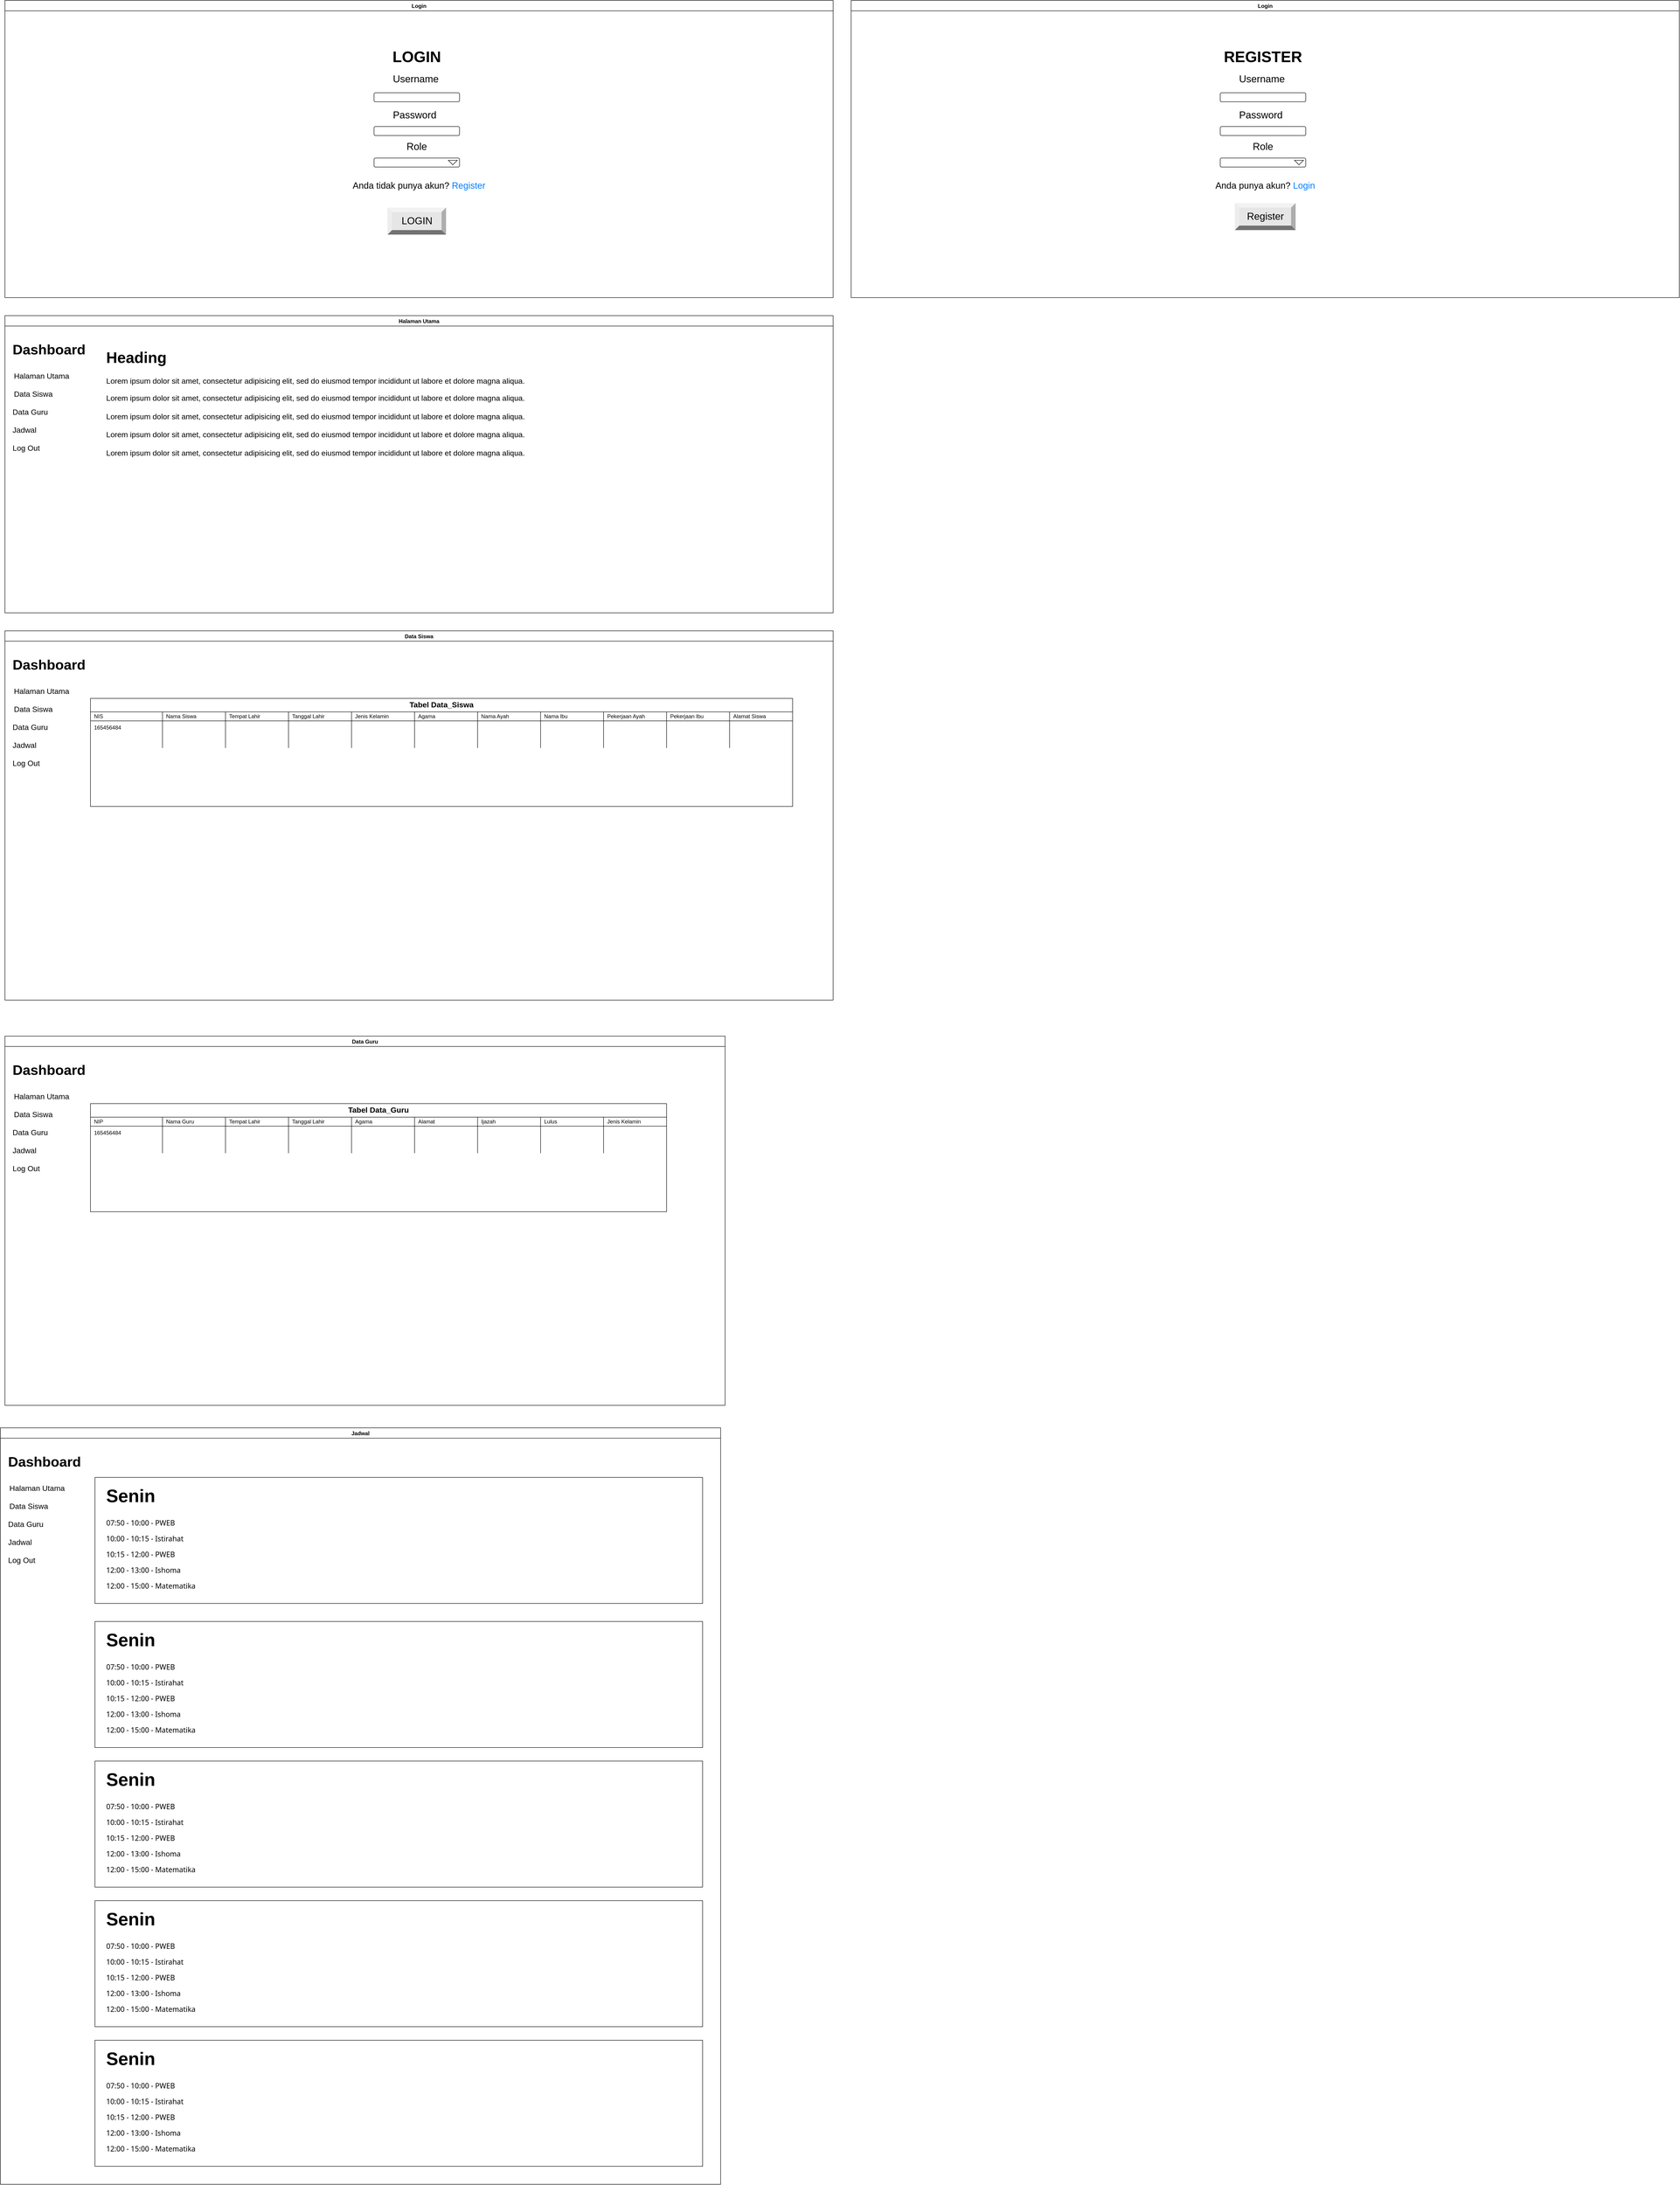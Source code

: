 <mxfile version="13.9.9" type="device"><diagram id="_TJygNR_TSS7_OoeCH7G" name="Halaman-1"><mxGraphModel dx="3122" dy="814" grid="1" gridSize="10" guides="1" tooltips="1" connect="1" arrows="1" fold="1" page="1" pageScale="1" pageWidth="850" pageHeight="1100" math="0" shadow="0"><root><mxCell id="0"/><mxCell id="1" parent="0"/><mxCell id="vBkJI62McE_5IzDWL4hA-1" value="Login" style="swimlane;" parent="1" vertex="1"><mxGeometry x="-990" y="70" width="1840" height="660" as="geometry"/></mxCell><mxCell id="vBkJI62McE_5IzDWL4hA-2" value="LOGIN" style="text;html=1;strokeColor=none;fillColor=none;align=center;verticalAlign=middle;whiteSpace=wrap;rounded=0;fontSize=34;fontStyle=1" parent="vBkJI62McE_5IzDWL4hA-1" vertex="1"><mxGeometry x="835" y="100" width="160" height="50" as="geometry"/></mxCell><mxCell id="vBkJI62McE_5IzDWL4hA-4" value="Username" style="text;html=1;strokeColor=none;fillColor=none;align=left;verticalAlign=middle;whiteSpace=wrap;rounded=0;fontSize=22;" parent="vBkJI62McE_5IzDWL4hA-1" vertex="1"><mxGeometry x="860" y="160" width="160" height="30" as="geometry"/></mxCell><mxCell id="vBkJI62McE_5IzDWL4hA-5" value="" style="rounded=1;whiteSpace=wrap;html=1;fontSize=22;align=left;" parent="vBkJI62McE_5IzDWL4hA-1" vertex="1"><mxGeometry x="820" y="205" width="190" height="20" as="geometry"/></mxCell><mxCell id="vBkJI62McE_5IzDWL4hA-6" value="Password" style="text;html=1;strokeColor=none;fillColor=none;align=left;verticalAlign=middle;whiteSpace=wrap;rounded=0;fontSize=22;" parent="vBkJI62McE_5IzDWL4hA-1" vertex="1"><mxGeometry x="860" y="240" width="160" height="30" as="geometry"/></mxCell><mxCell id="vBkJI62McE_5IzDWL4hA-7" value="" style="rounded=1;whiteSpace=wrap;html=1;fontSize=22;align=left;" parent="vBkJI62McE_5IzDWL4hA-1" vertex="1"><mxGeometry x="820" y="280" width="190" height="20" as="geometry"/></mxCell><mxCell id="vBkJI62McE_5IzDWL4hA-8" value="Role" style="text;html=1;strokeColor=none;fillColor=none;align=center;verticalAlign=middle;whiteSpace=wrap;rounded=0;fontSize=22;" parent="vBkJI62McE_5IzDWL4hA-1" vertex="1"><mxGeometry x="835" y="310" width="160" height="30" as="geometry"/></mxCell><mxCell id="vBkJI62McE_5IzDWL4hA-9" value="" style="rounded=1;whiteSpace=wrap;html=1;fontSize=22;align=left;" parent="vBkJI62McE_5IzDWL4hA-1" vertex="1"><mxGeometry x="820" y="350" width="190" height="20" as="geometry"/></mxCell><mxCell id="vBkJI62McE_5IzDWL4hA-11" value="" style="triangle;whiteSpace=wrap;html=1;fontSize=22;align=left;rotation=90;" parent="vBkJI62McE_5IzDWL4hA-1" vertex="1"><mxGeometry x="990" y="350" width="10" height="20" as="geometry"/></mxCell><mxCell id="vBkJI62McE_5IzDWL4hA-12" value="LOGIN" style="labelPosition=center;verticalLabelPosition=middle;align=center;html=1;shape=mxgraph.basic.shaded_button;dx=10;fillColor=#E6E6E6;strokeColor=none;fontSize=22;" parent="vBkJI62McE_5IzDWL4hA-1" vertex="1"><mxGeometry x="850" y="460" width="130" height="60" as="geometry"/></mxCell><mxCell id="4W642zy3MK9fVpCW1B2S-124" value="Anda tidak punya akun? &lt;font color=&quot;#007fff&quot; style=&quot;font-size: 20px;&quot;&gt;Register&lt;/font&gt;" style="text;html=1;strokeColor=none;fillColor=none;align=center;verticalAlign=middle;whiteSpace=wrap;rounded=0;fontSize=20;" vertex="1" parent="vBkJI62McE_5IzDWL4hA-1"><mxGeometry x="745" y="390" width="350" height="40" as="geometry"/></mxCell><mxCell id="vBkJI62McE_5IzDWL4hA-13" value="Halaman Utama" style="swimlane;startSize=23;" parent="1" vertex="1"><mxGeometry x="-990" y="770" width="1840" height="660" as="geometry"/></mxCell><mxCell id="vBkJI62McE_5IzDWL4hA-14" value="Dashboard" style="text;html=1;strokeColor=none;fillColor=none;align=center;verticalAlign=middle;whiteSpace=wrap;rounded=0;fontSize=31;fontStyle=1" parent="vBkJI62McE_5IzDWL4hA-13" vertex="1"><mxGeometry x="17.5" y="50" width="160" height="50" as="geometry"/></mxCell><mxCell id="4W642zy3MK9fVpCW1B2S-1" value="Halaman Utama" style="text;html=1;strokeColor=none;fillColor=none;align=left;verticalAlign=middle;whiteSpace=wrap;rounded=0;fontSize=17;" vertex="1" parent="vBkJI62McE_5IzDWL4hA-13"><mxGeometry x="17.5" y="120" width="155" height="30" as="geometry"/></mxCell><mxCell id="4W642zy3MK9fVpCW1B2S-2" value="Data Siswa" style="text;html=1;strokeColor=none;fillColor=none;align=left;verticalAlign=middle;whiteSpace=wrap;rounded=0;fontSize=17;" vertex="1" parent="vBkJI62McE_5IzDWL4hA-13"><mxGeometry x="17.5" y="160" width="155" height="30" as="geometry"/></mxCell><mxCell id="4W642zy3MK9fVpCW1B2S-3" value="Data Guru" style="text;html=1;strokeColor=none;fillColor=none;align=left;verticalAlign=middle;whiteSpace=wrap;rounded=0;fontSize=17;" vertex="1" parent="vBkJI62McE_5IzDWL4hA-13"><mxGeometry x="15" y="200" width="155" height="30" as="geometry"/></mxCell><mxCell id="4W642zy3MK9fVpCW1B2S-4" value="Jadwal" style="text;html=1;strokeColor=none;fillColor=none;align=left;verticalAlign=middle;whiteSpace=wrap;rounded=0;fontSize=17;" vertex="1" parent="vBkJI62McE_5IzDWL4hA-13"><mxGeometry x="15" y="240" width="155" height="30" as="geometry"/></mxCell><mxCell id="4W642zy3MK9fVpCW1B2S-5" value="Log Out" style="text;html=1;strokeColor=none;fillColor=none;align=left;verticalAlign=middle;whiteSpace=wrap;rounded=0;fontSize=17;" vertex="1" parent="vBkJI62McE_5IzDWL4hA-13"><mxGeometry x="15" y="280" width="155" height="30" as="geometry"/></mxCell><mxCell id="4W642zy3MK9fVpCW1B2S-6" value="&lt;h1&gt;Heading&lt;/h1&gt;&lt;p&gt;Lorem ipsum dolor sit amet, consectetur adipisicing elit, sed do eiusmod tempor incididunt ut labore et dolore magna aliqua.&amp;nbsp;&lt;/p&gt;Lorem ipsum dolor sit amet, consectetur adipisicing elit, sed do eiusmod tempor incididunt ut labore et dolore magna aliqua.&lt;br&gt;&lt;br&gt;Lorem ipsum dolor sit amet, consectetur adipisicing elit, sed do eiusmod tempor incididunt ut labore et dolore magna aliqua.&lt;br&gt;&lt;br&gt;Lorem ipsum dolor sit amet, consectetur adipisicing elit, sed do eiusmod tempor incididunt ut labore et dolore magna aliqua.&lt;br&gt;&lt;br&gt;Lorem ipsum dolor sit amet, consectetur adipisicing elit, sed do eiusmod tempor incididunt ut labore et dolore magna aliqua." style="text;html=1;strokeColor=none;fillColor=none;spacing=5;spacingTop=-20;whiteSpace=wrap;overflow=hidden;rounded=0;fontSize=17;align=left;" vertex="1" parent="vBkJI62McE_5IzDWL4hA-13"><mxGeometry x="220" y="60" width="1000" height="300" as="geometry"/></mxCell><mxCell id="4W642zy3MK9fVpCW1B2S-7" value="Data Siswa" style="swimlane;" vertex="1" parent="1"><mxGeometry x="-990" y="1470" width="1840" height="820" as="geometry"/></mxCell><mxCell id="4W642zy3MK9fVpCW1B2S-8" value="Dashboard" style="text;html=1;strokeColor=none;fillColor=none;align=center;verticalAlign=middle;whiteSpace=wrap;rounded=0;fontSize=31;fontStyle=1" vertex="1" parent="4W642zy3MK9fVpCW1B2S-7"><mxGeometry x="17.5" y="50" width="160" height="50" as="geometry"/></mxCell><mxCell id="4W642zy3MK9fVpCW1B2S-9" value="Halaman Utama" style="text;html=1;strokeColor=none;fillColor=none;align=left;verticalAlign=middle;whiteSpace=wrap;rounded=0;fontSize=17;" vertex="1" parent="4W642zy3MK9fVpCW1B2S-7"><mxGeometry x="17.5" y="120" width="155" height="30" as="geometry"/></mxCell><mxCell id="4W642zy3MK9fVpCW1B2S-10" value="Data Siswa" style="text;html=1;strokeColor=none;fillColor=none;align=left;verticalAlign=middle;whiteSpace=wrap;rounded=0;fontSize=17;" vertex="1" parent="4W642zy3MK9fVpCW1B2S-7"><mxGeometry x="17.5" y="160" width="155" height="30" as="geometry"/></mxCell><mxCell id="4W642zy3MK9fVpCW1B2S-11" value="Data Guru" style="text;html=1;strokeColor=none;fillColor=none;align=left;verticalAlign=middle;whiteSpace=wrap;rounded=0;fontSize=17;" vertex="1" parent="4W642zy3MK9fVpCW1B2S-7"><mxGeometry x="15" y="200" width="155" height="30" as="geometry"/></mxCell><mxCell id="4W642zy3MK9fVpCW1B2S-12" value="Jadwal" style="text;html=1;strokeColor=none;fillColor=none;align=left;verticalAlign=middle;whiteSpace=wrap;rounded=0;fontSize=17;" vertex="1" parent="4W642zy3MK9fVpCW1B2S-7"><mxGeometry x="15" y="240" width="155" height="30" as="geometry"/></mxCell><mxCell id="4W642zy3MK9fVpCW1B2S-13" value="Log Out" style="text;html=1;strokeColor=none;fillColor=none;align=left;verticalAlign=middle;whiteSpace=wrap;rounded=0;fontSize=17;" vertex="1" parent="4W642zy3MK9fVpCW1B2S-7"><mxGeometry x="15" y="280" width="155" height="30" as="geometry"/></mxCell><mxCell id="4W642zy3MK9fVpCW1B2S-29" value="Tabel Data_Siswa" style="shape=table;html=1;whiteSpace=wrap;startSize=30;container=1;collapsible=0;childLayout=tableLayout;fixedRows=1;rowLines=0;fontStyle=1;align=center;fillColor=#FFFFFF;fontSize=17;" vertex="1" parent="4W642zy3MK9fVpCW1B2S-7"><mxGeometry x="190" y="150" width="1560" height="240" as="geometry"/></mxCell><mxCell id="4W642zy3MK9fVpCW1B2S-30" value="" style="shape=partialRectangle;html=1;whiteSpace=wrap;collapsible=0;dropTarget=0;pointerEvents=0;fillColor=none;top=0;left=0;bottom=1;right=0;points=[[0,0.5],[1,0.5]];portConstraint=eastwest;" vertex="1" parent="4W642zy3MK9fVpCW1B2S-29"><mxGeometry y="30" width="1560" height="20" as="geometry"/></mxCell><mxCell id="4W642zy3MK9fVpCW1B2S-32" value="NIS" style="shape=partialRectangle;html=1;whiteSpace=wrap;connectable=0;fillColor=none;top=0;left=0;bottom=0;right=0;align=left;spacingLeft=6;overflow=hidden;" vertex="1" parent="4W642zy3MK9fVpCW1B2S-30"><mxGeometry width="160" height="20" as="geometry"/></mxCell><mxCell id="4W642zy3MK9fVpCW1B2S-39" value="Nama Siswa" style="shape=partialRectangle;html=1;whiteSpace=wrap;connectable=0;fillColor=none;top=0;left=0;bottom=0;right=0;align=left;spacingLeft=6;overflow=hidden;" vertex="1" parent="4W642zy3MK9fVpCW1B2S-30"><mxGeometry x="160" width="140" height="20" as="geometry"/></mxCell><mxCell id="4W642zy3MK9fVpCW1B2S-42" value="Tempat Lahir" style="shape=partialRectangle;html=1;whiteSpace=wrap;connectable=0;fillColor=none;top=0;left=0;bottom=0;right=0;align=left;spacingLeft=6;overflow=hidden;" vertex="1" parent="4W642zy3MK9fVpCW1B2S-30"><mxGeometry x="300" width="140" height="20" as="geometry"/></mxCell><mxCell id="4W642zy3MK9fVpCW1B2S-45" value="Tanggal Lahir" style="shape=partialRectangle;html=1;whiteSpace=wrap;connectable=0;fillColor=none;top=0;left=0;bottom=0;right=0;align=left;spacingLeft=6;overflow=hidden;" vertex="1" parent="4W642zy3MK9fVpCW1B2S-30"><mxGeometry x="440" width="140" height="20" as="geometry"/></mxCell><mxCell id="4W642zy3MK9fVpCW1B2S-48" value="Jenis Kelamin" style="shape=partialRectangle;html=1;whiteSpace=wrap;connectable=0;fillColor=none;top=0;left=0;bottom=0;right=0;align=left;spacingLeft=6;overflow=hidden;" vertex="1" parent="4W642zy3MK9fVpCW1B2S-30"><mxGeometry x="580" width="140" height="20" as="geometry"/></mxCell><mxCell id="4W642zy3MK9fVpCW1B2S-51" value="Agama" style="shape=partialRectangle;html=1;whiteSpace=wrap;connectable=0;fillColor=none;top=0;left=0;bottom=0;right=0;align=left;spacingLeft=6;overflow=hidden;" vertex="1" parent="4W642zy3MK9fVpCW1B2S-30"><mxGeometry x="720" width="140" height="20" as="geometry"/></mxCell><mxCell id="4W642zy3MK9fVpCW1B2S-54" value="Nama Ayah" style="shape=partialRectangle;html=1;whiteSpace=wrap;connectable=0;fillColor=none;top=0;left=0;bottom=0;right=0;align=left;spacingLeft=6;overflow=hidden;" vertex="1" parent="4W642zy3MK9fVpCW1B2S-30"><mxGeometry x="860" width="140" height="20" as="geometry"/></mxCell><mxCell id="4W642zy3MK9fVpCW1B2S-57" value="Nama Ibu" style="shape=partialRectangle;html=1;whiteSpace=wrap;connectable=0;fillColor=none;top=0;left=0;bottom=0;right=0;align=left;spacingLeft=6;overflow=hidden;" vertex="1" parent="4W642zy3MK9fVpCW1B2S-30"><mxGeometry x="1000" width="140" height="20" as="geometry"/></mxCell><mxCell id="4W642zy3MK9fVpCW1B2S-60" value="Pekerjaan Ayah" style="shape=partialRectangle;html=1;whiteSpace=wrap;connectable=0;fillColor=none;top=0;left=0;bottom=0;right=0;align=left;spacingLeft=6;overflow=hidden;" vertex="1" parent="4W642zy3MK9fVpCW1B2S-30"><mxGeometry x="1140" width="140" height="20" as="geometry"/></mxCell><mxCell id="4W642zy3MK9fVpCW1B2S-63" value="Pekerjaan Ibu" style="shape=partialRectangle;html=1;whiteSpace=wrap;connectable=0;fillColor=none;top=0;left=0;bottom=0;right=0;align=left;spacingLeft=6;overflow=hidden;" vertex="1" parent="4W642zy3MK9fVpCW1B2S-30"><mxGeometry x="1280" width="140" height="20" as="geometry"/></mxCell><mxCell id="4W642zy3MK9fVpCW1B2S-66" value="Alamat Siswa" style="shape=partialRectangle;html=1;whiteSpace=wrap;connectable=0;fillColor=none;top=0;left=0;bottom=0;right=0;align=left;spacingLeft=6;overflow=hidden;" vertex="1" parent="4W642zy3MK9fVpCW1B2S-30"><mxGeometry x="1420" width="140" height="20" as="geometry"/></mxCell><mxCell id="4W642zy3MK9fVpCW1B2S-33" value="" style="shape=partialRectangle;html=1;whiteSpace=wrap;collapsible=0;dropTarget=0;pointerEvents=0;fillColor=none;top=0;left=0;bottom=0;right=0;points=[[0,0.5],[1,0.5]];portConstraint=eastwest;" vertex="1" parent="4W642zy3MK9fVpCW1B2S-29"><mxGeometry y="50" width="1560" height="30" as="geometry"/></mxCell><mxCell id="4W642zy3MK9fVpCW1B2S-35" value="165456484" style="shape=partialRectangle;html=1;whiteSpace=wrap;connectable=0;fillColor=none;top=0;left=0;bottom=0;right=0;align=left;spacingLeft=6;overflow=hidden;" vertex="1" parent="4W642zy3MK9fVpCW1B2S-33"><mxGeometry width="160" height="30" as="geometry"/></mxCell><mxCell id="4W642zy3MK9fVpCW1B2S-40" style="shape=partialRectangle;html=1;whiteSpace=wrap;connectable=0;fillColor=none;top=0;left=0;bottom=0;right=0;align=left;spacingLeft=6;overflow=hidden;" vertex="1" parent="4W642zy3MK9fVpCW1B2S-33"><mxGeometry x="160" width="140" height="30" as="geometry"/></mxCell><mxCell id="4W642zy3MK9fVpCW1B2S-43" style="shape=partialRectangle;html=1;whiteSpace=wrap;connectable=0;fillColor=none;top=0;left=0;bottom=0;right=0;align=left;spacingLeft=6;overflow=hidden;" vertex="1" parent="4W642zy3MK9fVpCW1B2S-33"><mxGeometry x="300" width="140" height="30" as="geometry"/></mxCell><mxCell id="4W642zy3MK9fVpCW1B2S-46" style="shape=partialRectangle;html=1;whiteSpace=wrap;connectable=0;fillColor=none;top=0;left=0;bottom=0;right=0;align=left;spacingLeft=6;overflow=hidden;" vertex="1" parent="4W642zy3MK9fVpCW1B2S-33"><mxGeometry x="440" width="140" height="30" as="geometry"/></mxCell><mxCell id="4W642zy3MK9fVpCW1B2S-49" style="shape=partialRectangle;html=1;whiteSpace=wrap;connectable=0;fillColor=none;top=0;left=0;bottom=0;right=0;align=left;spacingLeft=6;overflow=hidden;" vertex="1" parent="4W642zy3MK9fVpCW1B2S-33"><mxGeometry x="580" width="140" height="30" as="geometry"/></mxCell><mxCell id="4W642zy3MK9fVpCW1B2S-52" style="shape=partialRectangle;html=1;whiteSpace=wrap;connectable=0;fillColor=none;top=0;left=0;bottom=0;right=0;align=left;spacingLeft=6;overflow=hidden;" vertex="1" parent="4W642zy3MK9fVpCW1B2S-33"><mxGeometry x="720" width="140" height="30" as="geometry"/></mxCell><mxCell id="4W642zy3MK9fVpCW1B2S-55" style="shape=partialRectangle;html=1;whiteSpace=wrap;connectable=0;fillColor=none;top=0;left=0;bottom=0;right=0;align=left;spacingLeft=6;overflow=hidden;" vertex="1" parent="4W642zy3MK9fVpCW1B2S-33"><mxGeometry x="860" width="140" height="30" as="geometry"/></mxCell><mxCell id="4W642zy3MK9fVpCW1B2S-58" style="shape=partialRectangle;html=1;whiteSpace=wrap;connectable=0;fillColor=none;top=0;left=0;bottom=0;right=0;align=left;spacingLeft=6;overflow=hidden;" vertex="1" parent="4W642zy3MK9fVpCW1B2S-33"><mxGeometry x="1000" width="140" height="30" as="geometry"/></mxCell><mxCell id="4W642zy3MK9fVpCW1B2S-61" style="shape=partialRectangle;html=1;whiteSpace=wrap;connectable=0;fillColor=none;top=0;left=0;bottom=0;right=0;align=left;spacingLeft=6;overflow=hidden;" vertex="1" parent="4W642zy3MK9fVpCW1B2S-33"><mxGeometry x="1140" width="140" height="30" as="geometry"/></mxCell><mxCell id="4W642zy3MK9fVpCW1B2S-64" style="shape=partialRectangle;html=1;whiteSpace=wrap;connectable=0;fillColor=none;top=0;left=0;bottom=0;right=0;align=left;spacingLeft=6;overflow=hidden;" vertex="1" parent="4W642zy3MK9fVpCW1B2S-33"><mxGeometry x="1280" width="140" height="30" as="geometry"/></mxCell><mxCell id="4W642zy3MK9fVpCW1B2S-67" style="shape=partialRectangle;html=1;whiteSpace=wrap;connectable=0;fillColor=none;top=0;left=0;bottom=0;right=0;align=left;spacingLeft=6;overflow=hidden;" vertex="1" parent="4W642zy3MK9fVpCW1B2S-33"><mxGeometry x="1420" width="140" height="30" as="geometry"/></mxCell><mxCell id="4W642zy3MK9fVpCW1B2S-36" value="" style="shape=partialRectangle;html=1;whiteSpace=wrap;collapsible=0;dropTarget=0;pointerEvents=0;fillColor=none;top=0;left=0;bottom=0;right=0;points=[[0,0.5],[1,0.5]];portConstraint=eastwest;" vertex="1" parent="4W642zy3MK9fVpCW1B2S-29"><mxGeometry y="80" width="1560" height="30" as="geometry"/></mxCell><mxCell id="4W642zy3MK9fVpCW1B2S-38" value="" style="shape=partialRectangle;html=1;whiteSpace=wrap;connectable=0;fillColor=none;top=0;left=0;bottom=0;right=0;align=left;spacingLeft=6;overflow=hidden;" vertex="1" parent="4W642zy3MK9fVpCW1B2S-36"><mxGeometry width="160" height="30" as="geometry"/></mxCell><mxCell id="4W642zy3MK9fVpCW1B2S-41" style="shape=partialRectangle;html=1;whiteSpace=wrap;connectable=0;fillColor=none;top=0;left=0;bottom=0;right=0;align=left;spacingLeft=6;overflow=hidden;" vertex="1" parent="4W642zy3MK9fVpCW1B2S-36"><mxGeometry x="160" width="140" height="30" as="geometry"/></mxCell><mxCell id="4W642zy3MK9fVpCW1B2S-44" style="shape=partialRectangle;html=1;whiteSpace=wrap;connectable=0;fillColor=none;top=0;left=0;bottom=0;right=0;align=left;spacingLeft=6;overflow=hidden;" vertex="1" parent="4W642zy3MK9fVpCW1B2S-36"><mxGeometry x="300" width="140" height="30" as="geometry"/></mxCell><mxCell id="4W642zy3MK9fVpCW1B2S-47" style="shape=partialRectangle;html=1;whiteSpace=wrap;connectable=0;fillColor=none;top=0;left=0;bottom=0;right=0;align=left;spacingLeft=6;overflow=hidden;" vertex="1" parent="4W642zy3MK9fVpCW1B2S-36"><mxGeometry x="440" width="140" height="30" as="geometry"/></mxCell><mxCell id="4W642zy3MK9fVpCW1B2S-50" style="shape=partialRectangle;html=1;whiteSpace=wrap;connectable=0;fillColor=none;top=0;left=0;bottom=0;right=0;align=left;spacingLeft=6;overflow=hidden;" vertex="1" parent="4W642zy3MK9fVpCW1B2S-36"><mxGeometry x="580" width="140" height="30" as="geometry"/></mxCell><mxCell id="4W642zy3MK9fVpCW1B2S-53" style="shape=partialRectangle;html=1;whiteSpace=wrap;connectable=0;fillColor=none;top=0;left=0;bottom=0;right=0;align=left;spacingLeft=6;overflow=hidden;" vertex="1" parent="4W642zy3MK9fVpCW1B2S-36"><mxGeometry x="720" width="140" height="30" as="geometry"/></mxCell><mxCell id="4W642zy3MK9fVpCW1B2S-56" style="shape=partialRectangle;html=1;whiteSpace=wrap;connectable=0;fillColor=none;top=0;left=0;bottom=0;right=0;align=left;spacingLeft=6;overflow=hidden;" vertex="1" parent="4W642zy3MK9fVpCW1B2S-36"><mxGeometry x="860" width="140" height="30" as="geometry"/></mxCell><mxCell id="4W642zy3MK9fVpCW1B2S-59" style="shape=partialRectangle;html=1;whiteSpace=wrap;connectable=0;fillColor=none;top=0;left=0;bottom=0;right=0;align=left;spacingLeft=6;overflow=hidden;" vertex="1" parent="4W642zy3MK9fVpCW1B2S-36"><mxGeometry x="1000" width="140" height="30" as="geometry"/></mxCell><mxCell id="4W642zy3MK9fVpCW1B2S-62" style="shape=partialRectangle;html=1;whiteSpace=wrap;connectable=0;fillColor=none;top=0;left=0;bottom=0;right=0;align=left;spacingLeft=6;overflow=hidden;" vertex="1" parent="4W642zy3MK9fVpCW1B2S-36"><mxGeometry x="1140" width="140" height="30" as="geometry"/></mxCell><mxCell id="4W642zy3MK9fVpCW1B2S-65" style="shape=partialRectangle;html=1;whiteSpace=wrap;connectable=0;fillColor=none;top=0;left=0;bottom=0;right=0;align=left;spacingLeft=6;overflow=hidden;" vertex="1" parent="4W642zy3MK9fVpCW1B2S-36"><mxGeometry x="1280" width="140" height="30" as="geometry"/></mxCell><mxCell id="4W642zy3MK9fVpCW1B2S-68" style="shape=partialRectangle;html=1;whiteSpace=wrap;connectable=0;fillColor=none;top=0;left=0;bottom=0;right=0;align=left;spacingLeft=6;overflow=hidden;" vertex="1" parent="4W642zy3MK9fVpCW1B2S-36"><mxGeometry x="1420" width="140" height="30" as="geometry"/></mxCell><mxCell id="4W642zy3MK9fVpCW1B2S-70" value="Data Guru" style="swimlane;" vertex="1" parent="1"><mxGeometry x="-990" y="2370" width="1600" height="820" as="geometry"/></mxCell><mxCell id="4W642zy3MK9fVpCW1B2S-71" value="Dashboard" style="text;html=1;strokeColor=none;fillColor=none;align=center;verticalAlign=middle;whiteSpace=wrap;rounded=0;fontSize=31;fontStyle=1" vertex="1" parent="4W642zy3MK9fVpCW1B2S-70"><mxGeometry x="17.5" y="50" width="160" height="50" as="geometry"/></mxCell><mxCell id="4W642zy3MK9fVpCW1B2S-72" value="Halaman Utama" style="text;html=1;strokeColor=none;fillColor=none;align=left;verticalAlign=middle;whiteSpace=wrap;rounded=0;fontSize=17;" vertex="1" parent="4W642zy3MK9fVpCW1B2S-70"><mxGeometry x="17.5" y="120" width="155" height="30" as="geometry"/></mxCell><mxCell id="4W642zy3MK9fVpCW1B2S-73" value="Data Siswa" style="text;html=1;strokeColor=none;fillColor=none;align=left;verticalAlign=middle;whiteSpace=wrap;rounded=0;fontSize=17;" vertex="1" parent="4W642zy3MK9fVpCW1B2S-70"><mxGeometry x="17.5" y="160" width="155" height="30" as="geometry"/></mxCell><mxCell id="4W642zy3MK9fVpCW1B2S-74" value="Data Guru" style="text;html=1;strokeColor=none;fillColor=none;align=left;verticalAlign=middle;whiteSpace=wrap;rounded=0;fontSize=17;" vertex="1" parent="4W642zy3MK9fVpCW1B2S-70"><mxGeometry x="15" y="200" width="155" height="30" as="geometry"/></mxCell><mxCell id="4W642zy3MK9fVpCW1B2S-75" value="Jadwal" style="text;html=1;strokeColor=none;fillColor=none;align=left;verticalAlign=middle;whiteSpace=wrap;rounded=0;fontSize=17;" vertex="1" parent="4W642zy3MK9fVpCW1B2S-70"><mxGeometry x="15" y="240" width="155" height="30" as="geometry"/></mxCell><mxCell id="4W642zy3MK9fVpCW1B2S-76" value="Log Out" style="text;html=1;strokeColor=none;fillColor=none;align=left;verticalAlign=middle;whiteSpace=wrap;rounded=0;fontSize=17;" vertex="1" parent="4W642zy3MK9fVpCW1B2S-70"><mxGeometry x="15" y="280" width="155" height="30" as="geometry"/></mxCell><mxCell id="4W642zy3MK9fVpCW1B2S-77" value="Tabel Data_Guru" style="shape=table;html=1;whiteSpace=wrap;startSize=30;container=1;collapsible=0;childLayout=tableLayout;fixedRows=1;rowLines=0;fontStyle=1;align=center;fillColor=#FFFFFF;fontSize=17;" vertex="1" parent="4W642zy3MK9fVpCW1B2S-70"><mxGeometry x="190" y="150" width="1280" height="240" as="geometry"/></mxCell><mxCell id="4W642zy3MK9fVpCW1B2S-78" value="" style="shape=partialRectangle;html=1;whiteSpace=wrap;collapsible=0;dropTarget=0;pointerEvents=0;fillColor=none;top=0;left=0;bottom=1;right=0;points=[[0,0.5],[1,0.5]];portConstraint=eastwest;" vertex="1" parent="4W642zy3MK9fVpCW1B2S-77"><mxGeometry y="30" width="1280" height="20" as="geometry"/></mxCell><mxCell id="4W642zy3MK9fVpCW1B2S-79" value="NIP" style="shape=partialRectangle;html=1;whiteSpace=wrap;connectable=0;fillColor=none;top=0;left=0;bottom=0;right=0;align=left;spacingLeft=6;overflow=hidden;" vertex="1" parent="4W642zy3MK9fVpCW1B2S-78"><mxGeometry width="160" height="20" as="geometry"/></mxCell><mxCell id="4W642zy3MK9fVpCW1B2S-80" value="Nama Guru" style="shape=partialRectangle;html=1;whiteSpace=wrap;connectable=0;fillColor=none;top=0;left=0;bottom=0;right=0;align=left;spacingLeft=6;overflow=hidden;" vertex="1" parent="4W642zy3MK9fVpCW1B2S-78"><mxGeometry x="160" width="140" height="20" as="geometry"/></mxCell><mxCell id="4W642zy3MK9fVpCW1B2S-81" value="Tempat Lahir" style="shape=partialRectangle;html=1;whiteSpace=wrap;connectable=0;fillColor=none;top=0;left=0;bottom=0;right=0;align=left;spacingLeft=6;overflow=hidden;" vertex="1" parent="4W642zy3MK9fVpCW1B2S-78"><mxGeometry x="300" width="140" height="20" as="geometry"/></mxCell><mxCell id="4W642zy3MK9fVpCW1B2S-82" value="Tanggal Lahir" style="shape=partialRectangle;html=1;whiteSpace=wrap;connectable=0;fillColor=none;top=0;left=0;bottom=0;right=0;align=left;spacingLeft=6;overflow=hidden;" vertex="1" parent="4W642zy3MK9fVpCW1B2S-78"><mxGeometry x="440" width="140" height="20" as="geometry"/></mxCell><mxCell id="4W642zy3MK9fVpCW1B2S-83" value="Agama" style="shape=partialRectangle;html=1;whiteSpace=wrap;connectable=0;fillColor=none;top=0;left=0;bottom=0;right=0;align=left;spacingLeft=6;overflow=hidden;" vertex="1" parent="4W642zy3MK9fVpCW1B2S-78"><mxGeometry x="580" width="140" height="20" as="geometry"/></mxCell><mxCell id="4W642zy3MK9fVpCW1B2S-84" value="Alamat" style="shape=partialRectangle;html=1;whiteSpace=wrap;connectable=0;fillColor=none;top=0;left=0;bottom=0;right=0;align=left;spacingLeft=6;overflow=hidden;" vertex="1" parent="4W642zy3MK9fVpCW1B2S-78"><mxGeometry x="720" width="140" height="20" as="geometry"/></mxCell><mxCell id="4W642zy3MK9fVpCW1B2S-85" value="Ijazah" style="shape=partialRectangle;html=1;whiteSpace=wrap;connectable=0;fillColor=none;top=0;left=0;bottom=0;right=0;align=left;spacingLeft=6;overflow=hidden;" vertex="1" parent="4W642zy3MK9fVpCW1B2S-78"><mxGeometry x="860" width="140" height="20" as="geometry"/></mxCell><mxCell id="4W642zy3MK9fVpCW1B2S-86" value="Lulus" style="shape=partialRectangle;html=1;whiteSpace=wrap;connectable=0;fillColor=none;top=0;left=0;bottom=0;right=0;align=left;spacingLeft=6;overflow=hidden;" vertex="1" parent="4W642zy3MK9fVpCW1B2S-78"><mxGeometry x="1000" width="140" height="20" as="geometry"/></mxCell><mxCell id="4W642zy3MK9fVpCW1B2S-87" value="Jenis Kelamin" style="shape=partialRectangle;html=1;whiteSpace=wrap;connectable=0;fillColor=none;top=0;left=0;bottom=0;right=0;align=left;spacingLeft=6;overflow=hidden;" vertex="1" parent="4W642zy3MK9fVpCW1B2S-78"><mxGeometry x="1140" width="140" height="20" as="geometry"/></mxCell><mxCell id="4W642zy3MK9fVpCW1B2S-90" value="" style="shape=partialRectangle;html=1;whiteSpace=wrap;collapsible=0;dropTarget=0;pointerEvents=0;fillColor=none;top=0;left=0;bottom=0;right=0;points=[[0,0.5],[1,0.5]];portConstraint=eastwest;" vertex="1" parent="4W642zy3MK9fVpCW1B2S-77"><mxGeometry y="50" width="1280" height="30" as="geometry"/></mxCell><mxCell id="4W642zy3MK9fVpCW1B2S-91" value="165456484" style="shape=partialRectangle;html=1;whiteSpace=wrap;connectable=0;fillColor=none;top=0;left=0;bottom=0;right=0;align=left;spacingLeft=6;overflow=hidden;" vertex="1" parent="4W642zy3MK9fVpCW1B2S-90"><mxGeometry width="160" height="30" as="geometry"/></mxCell><mxCell id="4W642zy3MK9fVpCW1B2S-92" style="shape=partialRectangle;html=1;whiteSpace=wrap;connectable=0;fillColor=none;top=0;left=0;bottom=0;right=0;align=left;spacingLeft=6;overflow=hidden;" vertex="1" parent="4W642zy3MK9fVpCW1B2S-90"><mxGeometry x="160" width="140" height="30" as="geometry"/></mxCell><mxCell id="4W642zy3MK9fVpCW1B2S-93" style="shape=partialRectangle;html=1;whiteSpace=wrap;connectable=0;fillColor=none;top=0;left=0;bottom=0;right=0;align=left;spacingLeft=6;overflow=hidden;" vertex="1" parent="4W642zy3MK9fVpCW1B2S-90"><mxGeometry x="300" width="140" height="30" as="geometry"/></mxCell><mxCell id="4W642zy3MK9fVpCW1B2S-94" style="shape=partialRectangle;html=1;whiteSpace=wrap;connectable=0;fillColor=none;top=0;left=0;bottom=0;right=0;align=left;spacingLeft=6;overflow=hidden;" vertex="1" parent="4W642zy3MK9fVpCW1B2S-90"><mxGeometry x="440" width="140" height="30" as="geometry"/></mxCell><mxCell id="4W642zy3MK9fVpCW1B2S-95" style="shape=partialRectangle;html=1;whiteSpace=wrap;connectable=0;fillColor=none;top=0;left=0;bottom=0;right=0;align=left;spacingLeft=6;overflow=hidden;" vertex="1" parent="4W642zy3MK9fVpCW1B2S-90"><mxGeometry x="580" width="140" height="30" as="geometry"/></mxCell><mxCell id="4W642zy3MK9fVpCW1B2S-96" style="shape=partialRectangle;html=1;whiteSpace=wrap;connectable=0;fillColor=none;top=0;left=0;bottom=0;right=0;align=left;spacingLeft=6;overflow=hidden;" vertex="1" parent="4W642zy3MK9fVpCW1B2S-90"><mxGeometry x="720" width="140" height="30" as="geometry"/></mxCell><mxCell id="4W642zy3MK9fVpCW1B2S-97" style="shape=partialRectangle;html=1;whiteSpace=wrap;connectable=0;fillColor=none;top=0;left=0;bottom=0;right=0;align=left;spacingLeft=6;overflow=hidden;" vertex="1" parent="4W642zy3MK9fVpCW1B2S-90"><mxGeometry x="860" width="140" height="30" as="geometry"/></mxCell><mxCell id="4W642zy3MK9fVpCW1B2S-98" style="shape=partialRectangle;html=1;whiteSpace=wrap;connectable=0;fillColor=none;top=0;left=0;bottom=0;right=0;align=left;spacingLeft=6;overflow=hidden;" vertex="1" parent="4W642zy3MK9fVpCW1B2S-90"><mxGeometry x="1000" width="140" height="30" as="geometry"/></mxCell><mxCell id="4W642zy3MK9fVpCW1B2S-99" style="shape=partialRectangle;html=1;whiteSpace=wrap;connectable=0;fillColor=none;top=0;left=0;bottom=0;right=0;align=left;spacingLeft=6;overflow=hidden;" vertex="1" parent="4W642zy3MK9fVpCW1B2S-90"><mxGeometry x="1140" width="140" height="30" as="geometry"/></mxCell><mxCell id="4W642zy3MK9fVpCW1B2S-102" value="" style="shape=partialRectangle;html=1;whiteSpace=wrap;collapsible=0;dropTarget=0;pointerEvents=0;fillColor=none;top=0;left=0;bottom=0;right=0;points=[[0,0.5],[1,0.5]];portConstraint=eastwest;" vertex="1" parent="4W642zy3MK9fVpCW1B2S-77"><mxGeometry y="80" width="1280" height="30" as="geometry"/></mxCell><mxCell id="4W642zy3MK9fVpCW1B2S-103" value="" style="shape=partialRectangle;html=1;whiteSpace=wrap;connectable=0;fillColor=none;top=0;left=0;bottom=0;right=0;align=left;spacingLeft=6;overflow=hidden;" vertex="1" parent="4W642zy3MK9fVpCW1B2S-102"><mxGeometry width="160" height="30" as="geometry"/></mxCell><mxCell id="4W642zy3MK9fVpCW1B2S-104" style="shape=partialRectangle;html=1;whiteSpace=wrap;connectable=0;fillColor=none;top=0;left=0;bottom=0;right=0;align=left;spacingLeft=6;overflow=hidden;" vertex="1" parent="4W642zy3MK9fVpCW1B2S-102"><mxGeometry x="160" width="140" height="30" as="geometry"/></mxCell><mxCell id="4W642zy3MK9fVpCW1B2S-105" style="shape=partialRectangle;html=1;whiteSpace=wrap;connectable=0;fillColor=none;top=0;left=0;bottom=0;right=0;align=left;spacingLeft=6;overflow=hidden;" vertex="1" parent="4W642zy3MK9fVpCW1B2S-102"><mxGeometry x="300" width="140" height="30" as="geometry"/></mxCell><mxCell id="4W642zy3MK9fVpCW1B2S-106" style="shape=partialRectangle;html=1;whiteSpace=wrap;connectable=0;fillColor=none;top=0;left=0;bottom=0;right=0;align=left;spacingLeft=6;overflow=hidden;" vertex="1" parent="4W642zy3MK9fVpCW1B2S-102"><mxGeometry x="440" width="140" height="30" as="geometry"/></mxCell><mxCell id="4W642zy3MK9fVpCW1B2S-107" style="shape=partialRectangle;html=1;whiteSpace=wrap;connectable=0;fillColor=none;top=0;left=0;bottom=0;right=0;align=left;spacingLeft=6;overflow=hidden;" vertex="1" parent="4W642zy3MK9fVpCW1B2S-102"><mxGeometry x="580" width="140" height="30" as="geometry"/></mxCell><mxCell id="4W642zy3MK9fVpCW1B2S-108" style="shape=partialRectangle;html=1;whiteSpace=wrap;connectable=0;fillColor=none;top=0;left=0;bottom=0;right=0;align=left;spacingLeft=6;overflow=hidden;" vertex="1" parent="4W642zy3MK9fVpCW1B2S-102"><mxGeometry x="720" width="140" height="30" as="geometry"/></mxCell><mxCell id="4W642zy3MK9fVpCW1B2S-109" style="shape=partialRectangle;html=1;whiteSpace=wrap;connectable=0;fillColor=none;top=0;left=0;bottom=0;right=0;align=left;spacingLeft=6;overflow=hidden;" vertex="1" parent="4W642zy3MK9fVpCW1B2S-102"><mxGeometry x="860" width="140" height="30" as="geometry"/></mxCell><mxCell id="4W642zy3MK9fVpCW1B2S-110" style="shape=partialRectangle;html=1;whiteSpace=wrap;connectable=0;fillColor=none;top=0;left=0;bottom=0;right=0;align=left;spacingLeft=6;overflow=hidden;" vertex="1" parent="4W642zy3MK9fVpCW1B2S-102"><mxGeometry x="1000" width="140" height="30" as="geometry"/></mxCell><mxCell id="4W642zy3MK9fVpCW1B2S-111" style="shape=partialRectangle;html=1;whiteSpace=wrap;connectable=0;fillColor=none;top=0;left=0;bottom=0;right=0;align=left;spacingLeft=6;overflow=hidden;" vertex="1" parent="4W642zy3MK9fVpCW1B2S-102"><mxGeometry x="1140" width="140" height="30" as="geometry"/></mxCell><mxCell id="4W642zy3MK9fVpCW1B2S-114" value="Login" style="swimlane;" vertex="1" parent="1"><mxGeometry x="890" y="70" width="1840" height="660" as="geometry"/></mxCell><mxCell id="4W642zy3MK9fVpCW1B2S-115" value="REGISTER" style="text;html=1;strokeColor=none;fillColor=none;align=center;verticalAlign=middle;whiteSpace=wrap;rounded=0;fontSize=34;fontStyle=1" vertex="1" parent="4W642zy3MK9fVpCW1B2S-114"><mxGeometry x="835" y="100" width="160" height="50" as="geometry"/></mxCell><mxCell id="4W642zy3MK9fVpCW1B2S-116" value="Username" style="text;html=1;strokeColor=none;fillColor=none;align=left;verticalAlign=middle;whiteSpace=wrap;rounded=0;fontSize=22;" vertex="1" parent="4W642zy3MK9fVpCW1B2S-114"><mxGeometry x="860" y="160" width="160" height="30" as="geometry"/></mxCell><mxCell id="4W642zy3MK9fVpCW1B2S-117" value="" style="rounded=1;whiteSpace=wrap;html=1;fontSize=22;align=left;" vertex="1" parent="4W642zy3MK9fVpCW1B2S-114"><mxGeometry x="820" y="205" width="190" height="20" as="geometry"/></mxCell><mxCell id="4W642zy3MK9fVpCW1B2S-118" value="Password" style="text;html=1;strokeColor=none;fillColor=none;align=left;verticalAlign=middle;whiteSpace=wrap;rounded=0;fontSize=22;" vertex="1" parent="4W642zy3MK9fVpCW1B2S-114"><mxGeometry x="860" y="240" width="160" height="30" as="geometry"/></mxCell><mxCell id="4W642zy3MK9fVpCW1B2S-119" value="" style="rounded=1;whiteSpace=wrap;html=1;fontSize=22;align=left;" vertex="1" parent="4W642zy3MK9fVpCW1B2S-114"><mxGeometry x="820" y="280" width="190" height="20" as="geometry"/></mxCell><mxCell id="4W642zy3MK9fVpCW1B2S-120" value="Role" style="text;html=1;strokeColor=none;fillColor=none;align=center;verticalAlign=middle;whiteSpace=wrap;rounded=0;fontSize=22;" vertex="1" parent="4W642zy3MK9fVpCW1B2S-114"><mxGeometry x="835" y="310" width="160" height="30" as="geometry"/></mxCell><mxCell id="4W642zy3MK9fVpCW1B2S-121" value="" style="rounded=1;whiteSpace=wrap;html=1;fontSize=22;align=left;" vertex="1" parent="4W642zy3MK9fVpCW1B2S-114"><mxGeometry x="820" y="350" width="190" height="20" as="geometry"/></mxCell><mxCell id="4W642zy3MK9fVpCW1B2S-122" value="" style="triangle;whiteSpace=wrap;html=1;fontSize=22;align=left;rotation=90;" vertex="1" parent="4W642zy3MK9fVpCW1B2S-114"><mxGeometry x="990" y="350" width="10" height="20" as="geometry"/></mxCell><mxCell id="4W642zy3MK9fVpCW1B2S-123" value="Register" style="labelPosition=center;verticalLabelPosition=middle;align=center;html=1;shape=mxgraph.basic.shaded_button;dx=10;fillColor=#E6E6E6;strokeColor=none;fontSize=22;" vertex="1" parent="4W642zy3MK9fVpCW1B2S-114"><mxGeometry x="852.5" y="450" width="135" height="60" as="geometry"/></mxCell><mxCell id="4W642zy3MK9fVpCW1B2S-125" value="Anda punya akun? &lt;font color=&quot;#007fff&quot; style=&quot;font-size: 20px&quot;&gt;Login&lt;/font&gt;" style="text;html=1;strokeColor=none;fillColor=none;align=center;verticalAlign=middle;whiteSpace=wrap;rounded=0;fontSize=20;" vertex="1" parent="4W642zy3MK9fVpCW1B2S-114"><mxGeometry x="745" y="390" width="350" height="40" as="geometry"/></mxCell><mxCell id="4W642zy3MK9fVpCW1B2S-126" value="Jadwal" style="swimlane;" vertex="1" parent="1"><mxGeometry x="-1000" y="3240" width="1600" height="1680" as="geometry"/></mxCell><mxCell id="4W642zy3MK9fVpCW1B2S-127" value="Dashboard" style="text;html=1;strokeColor=none;fillColor=none;align=center;verticalAlign=middle;whiteSpace=wrap;rounded=0;fontSize=31;fontStyle=1" vertex="1" parent="4W642zy3MK9fVpCW1B2S-126"><mxGeometry x="17.5" y="50" width="160" height="50" as="geometry"/></mxCell><mxCell id="4W642zy3MK9fVpCW1B2S-128" value="Halaman Utama" style="text;html=1;strokeColor=none;fillColor=none;align=left;verticalAlign=middle;whiteSpace=wrap;rounded=0;fontSize=17;" vertex="1" parent="4W642zy3MK9fVpCW1B2S-126"><mxGeometry x="17.5" y="120" width="155" height="30" as="geometry"/></mxCell><mxCell id="4W642zy3MK9fVpCW1B2S-129" value="Data Siswa" style="text;html=1;strokeColor=none;fillColor=none;align=left;verticalAlign=middle;whiteSpace=wrap;rounded=0;fontSize=17;" vertex="1" parent="4W642zy3MK9fVpCW1B2S-126"><mxGeometry x="17.5" y="160" width="155" height="30" as="geometry"/></mxCell><mxCell id="4W642zy3MK9fVpCW1B2S-130" value="Data Guru" style="text;html=1;strokeColor=none;fillColor=none;align=left;verticalAlign=middle;whiteSpace=wrap;rounded=0;fontSize=17;" vertex="1" parent="4W642zy3MK9fVpCW1B2S-126"><mxGeometry x="15" y="200" width="155" height="30" as="geometry"/></mxCell><mxCell id="4W642zy3MK9fVpCW1B2S-131" value="Jadwal" style="text;html=1;strokeColor=none;fillColor=none;align=left;verticalAlign=middle;whiteSpace=wrap;rounded=0;fontSize=17;" vertex="1" parent="4W642zy3MK9fVpCW1B2S-126"><mxGeometry x="15" y="240" width="155" height="30" as="geometry"/></mxCell><mxCell id="4W642zy3MK9fVpCW1B2S-132" value="Log Out" style="text;html=1;strokeColor=none;fillColor=none;align=left;verticalAlign=middle;whiteSpace=wrap;rounded=0;fontSize=17;" vertex="1" parent="4W642zy3MK9fVpCW1B2S-126"><mxGeometry x="15" y="280" width="155" height="30" as="geometry"/></mxCell><mxCell id="4W642zy3MK9fVpCW1B2S-165" value="" style="rounded=0;whiteSpace=wrap;html=1;fillColor=#FFFFFF;fontSize=20;align=center;" vertex="1" parent="4W642zy3MK9fVpCW1B2S-126"><mxGeometry x="210" y="110" width="1350" height="280" as="geometry"/></mxCell><mxCell id="4W642zy3MK9fVpCW1B2S-166" value="&lt;h1&gt;Senin&lt;/h1&gt;&lt;p class=&quot;schedule-item&quot; style=&quot;margin-bottom: 0.5rem ; font-family: &amp;#34;segoe ui&amp;#34; , &amp;#34;tahoma&amp;#34; , &amp;#34;geneva&amp;#34; , &amp;#34;verdana&amp;#34; , sans-serif ; font-size: medium&quot;&gt;07:50 - 10:00 - PWEB&lt;/p&gt;&lt;p class=&quot;schedule-item&quot; style=&quot;margin-bottom: 0.5rem ; font-family: &amp;#34;segoe ui&amp;#34; , &amp;#34;tahoma&amp;#34; , &amp;#34;geneva&amp;#34; , &amp;#34;verdana&amp;#34; , sans-serif ; font-size: medium&quot;&gt;10:00 - 10:15 - Istirahat&lt;/p&gt;&lt;p class=&quot;schedule-item&quot; style=&quot;margin-bottom: 0.5rem ; font-family: &amp;#34;segoe ui&amp;#34; , &amp;#34;tahoma&amp;#34; , &amp;#34;geneva&amp;#34; , &amp;#34;verdana&amp;#34; , sans-serif ; font-size: medium&quot;&gt;10:15 - 12:00 - PWEB&lt;/p&gt;&lt;p class=&quot;schedule-item&quot; style=&quot;margin-bottom: 0.5rem ; font-family: &amp;#34;segoe ui&amp;#34; , &amp;#34;tahoma&amp;#34; , &amp;#34;geneva&amp;#34; , &amp;#34;verdana&amp;#34; , sans-serif ; font-size: medium&quot;&gt;12:00 - 13:00 - Ishoma&lt;/p&gt;&lt;p class=&quot;schedule-item&quot; style=&quot;margin-bottom: 0.5rem ; font-family: &amp;#34;segoe ui&amp;#34; , &amp;#34;tahoma&amp;#34; , &amp;#34;geneva&amp;#34; , &amp;#34;verdana&amp;#34; , sans-serif ; font-size: medium&quot;&gt;12:00 - 15:00 - Matematika&lt;/p&gt;" style="text;html=1;strokeColor=none;fillColor=none;spacing=5;spacingTop=-20;whiteSpace=wrap;overflow=hidden;rounded=0;fontSize=20;align=left;" vertex="1" parent="4W642zy3MK9fVpCW1B2S-126"><mxGeometry x="230" y="110" width="520" height="300" as="geometry"/></mxCell><mxCell id="4W642zy3MK9fVpCW1B2S-167" value="" style="rounded=0;whiteSpace=wrap;html=1;fillColor=#FFFFFF;fontSize=20;align=center;" vertex="1" parent="4W642zy3MK9fVpCW1B2S-126"><mxGeometry x="210" y="430" width="1350" height="280" as="geometry"/></mxCell><mxCell id="4W642zy3MK9fVpCW1B2S-168" value="&lt;h1&gt;Senin&lt;/h1&gt;&lt;p class=&quot;schedule-item&quot; style=&quot;margin-bottom: 0.5rem ; font-family: &amp;#34;segoe ui&amp;#34; , &amp;#34;tahoma&amp;#34; , &amp;#34;geneva&amp;#34; , &amp;#34;verdana&amp;#34; , sans-serif ; font-size: medium&quot;&gt;07:50 - 10:00 - PWEB&lt;/p&gt;&lt;p class=&quot;schedule-item&quot; style=&quot;margin-bottom: 0.5rem ; font-family: &amp;#34;segoe ui&amp;#34; , &amp;#34;tahoma&amp;#34; , &amp;#34;geneva&amp;#34; , &amp;#34;verdana&amp;#34; , sans-serif ; font-size: medium&quot;&gt;10:00 - 10:15 - Istirahat&lt;/p&gt;&lt;p class=&quot;schedule-item&quot; style=&quot;margin-bottom: 0.5rem ; font-family: &amp;#34;segoe ui&amp;#34; , &amp;#34;tahoma&amp;#34; , &amp;#34;geneva&amp;#34; , &amp;#34;verdana&amp;#34; , sans-serif ; font-size: medium&quot;&gt;10:15 - 12:00 - PWEB&lt;/p&gt;&lt;p class=&quot;schedule-item&quot; style=&quot;margin-bottom: 0.5rem ; font-family: &amp;#34;segoe ui&amp;#34; , &amp;#34;tahoma&amp;#34; , &amp;#34;geneva&amp;#34; , &amp;#34;verdana&amp;#34; , sans-serif ; font-size: medium&quot;&gt;12:00 - 13:00 - Ishoma&lt;/p&gt;&lt;p class=&quot;schedule-item&quot; style=&quot;margin-bottom: 0.5rem ; font-family: &amp;#34;segoe ui&amp;#34; , &amp;#34;tahoma&amp;#34; , &amp;#34;geneva&amp;#34; , &amp;#34;verdana&amp;#34; , sans-serif ; font-size: medium&quot;&gt;12:00 - 15:00 - Matematika&lt;/p&gt;" style="text;html=1;strokeColor=none;fillColor=none;spacing=5;spacingTop=-20;whiteSpace=wrap;overflow=hidden;rounded=0;fontSize=20;align=left;" vertex="1" parent="4W642zy3MK9fVpCW1B2S-126"><mxGeometry x="230" y="430" width="520" height="300" as="geometry"/></mxCell><mxCell id="4W642zy3MK9fVpCW1B2S-169" value="" style="rounded=0;whiteSpace=wrap;html=1;fillColor=#FFFFFF;fontSize=20;align=center;" vertex="1" parent="4W642zy3MK9fVpCW1B2S-126"><mxGeometry x="210" y="740" width="1350" height="280" as="geometry"/></mxCell><mxCell id="4W642zy3MK9fVpCW1B2S-170" value="&lt;h1&gt;Senin&lt;/h1&gt;&lt;p class=&quot;schedule-item&quot; style=&quot;margin-bottom: 0.5rem ; font-family: &amp;#34;segoe ui&amp;#34; , &amp;#34;tahoma&amp;#34; , &amp;#34;geneva&amp;#34; , &amp;#34;verdana&amp;#34; , sans-serif ; font-size: medium&quot;&gt;07:50 - 10:00 - PWEB&lt;/p&gt;&lt;p class=&quot;schedule-item&quot; style=&quot;margin-bottom: 0.5rem ; font-family: &amp;#34;segoe ui&amp;#34; , &amp;#34;tahoma&amp;#34; , &amp;#34;geneva&amp;#34; , &amp;#34;verdana&amp;#34; , sans-serif ; font-size: medium&quot;&gt;10:00 - 10:15 - Istirahat&lt;/p&gt;&lt;p class=&quot;schedule-item&quot; style=&quot;margin-bottom: 0.5rem ; font-family: &amp;#34;segoe ui&amp;#34; , &amp;#34;tahoma&amp;#34; , &amp;#34;geneva&amp;#34; , &amp;#34;verdana&amp;#34; , sans-serif ; font-size: medium&quot;&gt;10:15 - 12:00 - PWEB&lt;/p&gt;&lt;p class=&quot;schedule-item&quot; style=&quot;margin-bottom: 0.5rem ; font-family: &amp;#34;segoe ui&amp;#34; , &amp;#34;tahoma&amp;#34; , &amp;#34;geneva&amp;#34; , &amp;#34;verdana&amp;#34; , sans-serif ; font-size: medium&quot;&gt;12:00 - 13:00 - Ishoma&lt;/p&gt;&lt;p class=&quot;schedule-item&quot; style=&quot;margin-bottom: 0.5rem ; font-family: &amp;#34;segoe ui&amp;#34; , &amp;#34;tahoma&amp;#34; , &amp;#34;geneva&amp;#34; , &amp;#34;verdana&amp;#34; , sans-serif ; font-size: medium&quot;&gt;12:00 - 15:00 - Matematika&lt;/p&gt;" style="text;html=1;strokeColor=none;fillColor=none;spacing=5;spacingTop=-20;whiteSpace=wrap;overflow=hidden;rounded=0;fontSize=20;align=left;" vertex="1" parent="4W642zy3MK9fVpCW1B2S-126"><mxGeometry x="230" y="740" width="520" height="300" as="geometry"/></mxCell><mxCell id="4W642zy3MK9fVpCW1B2S-171" value="" style="rounded=0;whiteSpace=wrap;html=1;fillColor=#FFFFFF;fontSize=20;align=center;" vertex="1" parent="4W642zy3MK9fVpCW1B2S-126"><mxGeometry x="210" y="1050" width="1350" height="280" as="geometry"/></mxCell><mxCell id="4W642zy3MK9fVpCW1B2S-172" value="&lt;h1&gt;Senin&lt;/h1&gt;&lt;p class=&quot;schedule-item&quot; style=&quot;margin-bottom: 0.5rem ; font-family: &amp;#34;segoe ui&amp;#34; , &amp;#34;tahoma&amp;#34; , &amp;#34;geneva&amp;#34; , &amp;#34;verdana&amp;#34; , sans-serif ; font-size: medium&quot;&gt;07:50 - 10:00 - PWEB&lt;/p&gt;&lt;p class=&quot;schedule-item&quot; style=&quot;margin-bottom: 0.5rem ; font-family: &amp;#34;segoe ui&amp;#34; , &amp;#34;tahoma&amp;#34; , &amp;#34;geneva&amp;#34; , &amp;#34;verdana&amp;#34; , sans-serif ; font-size: medium&quot;&gt;10:00 - 10:15 - Istirahat&lt;/p&gt;&lt;p class=&quot;schedule-item&quot; style=&quot;margin-bottom: 0.5rem ; font-family: &amp;#34;segoe ui&amp;#34; , &amp;#34;tahoma&amp;#34; , &amp;#34;geneva&amp;#34; , &amp;#34;verdana&amp;#34; , sans-serif ; font-size: medium&quot;&gt;10:15 - 12:00 - PWEB&lt;/p&gt;&lt;p class=&quot;schedule-item&quot; style=&quot;margin-bottom: 0.5rem ; font-family: &amp;#34;segoe ui&amp;#34; , &amp;#34;tahoma&amp;#34; , &amp;#34;geneva&amp;#34; , &amp;#34;verdana&amp;#34; , sans-serif ; font-size: medium&quot;&gt;12:00 - 13:00 - Ishoma&lt;/p&gt;&lt;p class=&quot;schedule-item&quot; style=&quot;margin-bottom: 0.5rem ; font-family: &amp;#34;segoe ui&amp;#34; , &amp;#34;tahoma&amp;#34; , &amp;#34;geneva&amp;#34; , &amp;#34;verdana&amp;#34; , sans-serif ; font-size: medium&quot;&gt;12:00 - 15:00 - Matematika&lt;/p&gt;" style="text;html=1;strokeColor=none;fillColor=none;spacing=5;spacingTop=-20;whiteSpace=wrap;overflow=hidden;rounded=0;fontSize=20;align=left;" vertex="1" parent="4W642zy3MK9fVpCW1B2S-126"><mxGeometry x="230" y="1050" width="520" height="300" as="geometry"/></mxCell><mxCell id="4W642zy3MK9fVpCW1B2S-173" value="" style="rounded=0;whiteSpace=wrap;html=1;fillColor=#FFFFFF;fontSize=20;align=center;" vertex="1" parent="4W642zy3MK9fVpCW1B2S-126"><mxGeometry x="210" y="1360" width="1350" height="280" as="geometry"/></mxCell><mxCell id="4W642zy3MK9fVpCW1B2S-174" value="&lt;h1&gt;Senin&lt;/h1&gt;&lt;p class=&quot;schedule-item&quot; style=&quot;margin-bottom: 0.5rem ; font-family: &amp;#34;segoe ui&amp;#34; , &amp;#34;tahoma&amp;#34; , &amp;#34;geneva&amp;#34; , &amp;#34;verdana&amp;#34; , sans-serif ; font-size: medium&quot;&gt;07:50 - 10:00 - PWEB&lt;/p&gt;&lt;p class=&quot;schedule-item&quot; style=&quot;margin-bottom: 0.5rem ; font-family: &amp;#34;segoe ui&amp;#34; , &amp;#34;tahoma&amp;#34; , &amp;#34;geneva&amp;#34; , &amp;#34;verdana&amp;#34; , sans-serif ; font-size: medium&quot;&gt;10:00 - 10:15 - Istirahat&lt;/p&gt;&lt;p class=&quot;schedule-item&quot; style=&quot;margin-bottom: 0.5rem ; font-family: &amp;#34;segoe ui&amp;#34; , &amp;#34;tahoma&amp;#34; , &amp;#34;geneva&amp;#34; , &amp;#34;verdana&amp;#34; , sans-serif ; font-size: medium&quot;&gt;10:15 - 12:00 - PWEB&lt;/p&gt;&lt;p class=&quot;schedule-item&quot; style=&quot;margin-bottom: 0.5rem ; font-family: &amp;#34;segoe ui&amp;#34; , &amp;#34;tahoma&amp;#34; , &amp;#34;geneva&amp;#34; , &amp;#34;verdana&amp;#34; , sans-serif ; font-size: medium&quot;&gt;12:00 - 13:00 - Ishoma&lt;/p&gt;&lt;p class=&quot;schedule-item&quot; style=&quot;margin-bottom: 0.5rem ; font-family: &amp;#34;segoe ui&amp;#34; , &amp;#34;tahoma&amp;#34; , &amp;#34;geneva&amp;#34; , &amp;#34;verdana&amp;#34; , sans-serif ; font-size: medium&quot;&gt;12:00 - 15:00 - Matematika&lt;/p&gt;" style="text;html=1;strokeColor=none;fillColor=none;spacing=5;spacingTop=-20;whiteSpace=wrap;overflow=hidden;rounded=0;fontSize=20;align=left;" vertex="1" parent="4W642zy3MK9fVpCW1B2S-126"><mxGeometry x="230" y="1360" width="520" height="300" as="geometry"/></mxCell></root></mxGraphModel></diagram></mxfile>